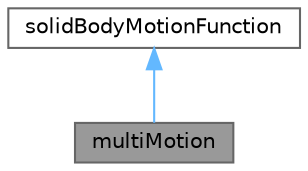 digraph "multiMotion"
{
 // LATEX_PDF_SIZE
  bgcolor="transparent";
  edge [fontname=Helvetica,fontsize=10,labelfontname=Helvetica,labelfontsize=10];
  node [fontname=Helvetica,fontsize=10,shape=box,height=0.2,width=0.4];
  Node1 [id="Node000001",label="multiMotion",height=0.2,width=0.4,color="gray40", fillcolor="grey60", style="filled", fontcolor="black",tooltip="Combination of SolidBodyMotionFvMesh 6DoF motion functions."];
  Node2 -> Node1 [id="edge1_Node000001_Node000002",dir="back",color="steelblue1",style="solid",tooltip=" "];
  Node2 [id="Node000002",label="solidBodyMotionFunction",height=0.2,width=0.4,color="gray40", fillcolor="white", style="filled",URL="$classFoam_1_1solidBodyMotionFunction.html",tooltip="Base class for defining solid-body motions."];
}
